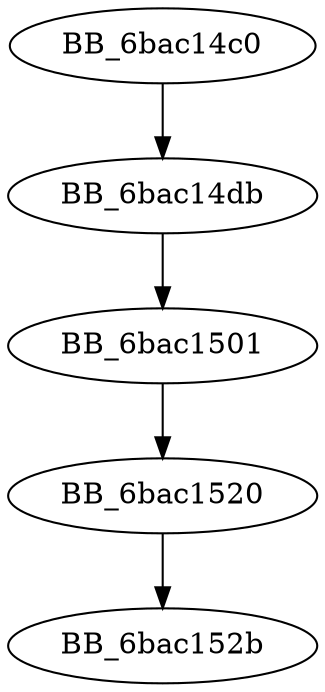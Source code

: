 DiGraph sub_6BAC14C0{
BB_6bac14c0->BB_6bac14db
BB_6bac14db->BB_6bac1501
BB_6bac1501->BB_6bac1520
BB_6bac1520->BB_6bac152b
}
